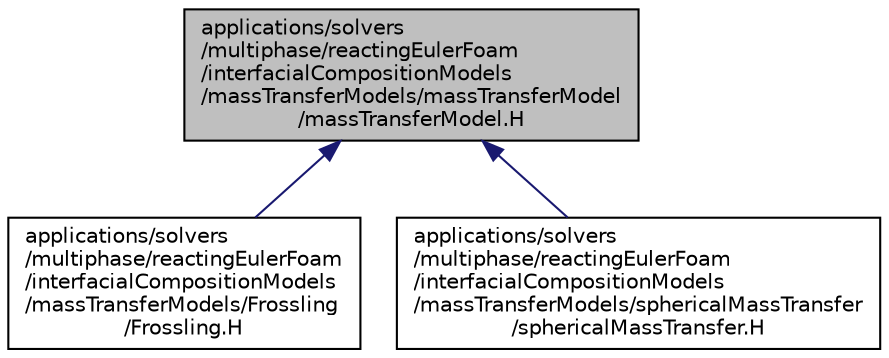 digraph "applications/solvers/multiphase/reactingEulerFoam/interfacialCompositionModels/massTransferModels/massTransferModel/massTransferModel.H"
{
  bgcolor="transparent";
  edge [fontname="Helvetica",fontsize="10",labelfontname="Helvetica",labelfontsize="10"];
  node [fontname="Helvetica",fontsize="10",shape=record];
  Node1 [label="applications/solvers\l/multiphase/reactingEulerFoam\l/interfacialCompositionModels\l/massTransferModels/massTransferModel\l/massTransferModel.H",height=0.2,width=0.4,color="black", fillcolor="grey75", style="filled", fontcolor="black"];
  Node1 -> Node2 [dir="back",color="midnightblue",fontsize="10",style="solid",fontname="Helvetica"];
  Node2 [label="applications/solvers\l/multiphase/reactingEulerFoam\l/interfacialCompositionModels\l/massTransferModels/Frossling\l/Frossling.H",height=0.2,width=0.4,color="black",URL="$a03589.html"];
  Node1 -> Node3 [dir="back",color="midnightblue",fontsize="10",style="solid",fontname="Helvetica"];
  Node3 [label="applications/solvers\l/multiphase/reactingEulerFoam\l/interfacialCompositionModels\l/massTransferModels/sphericalMassTransfer\l/sphericalMassTransfer.H",height=0.2,width=0.4,color="black",URL="$a03594.html"];
}
